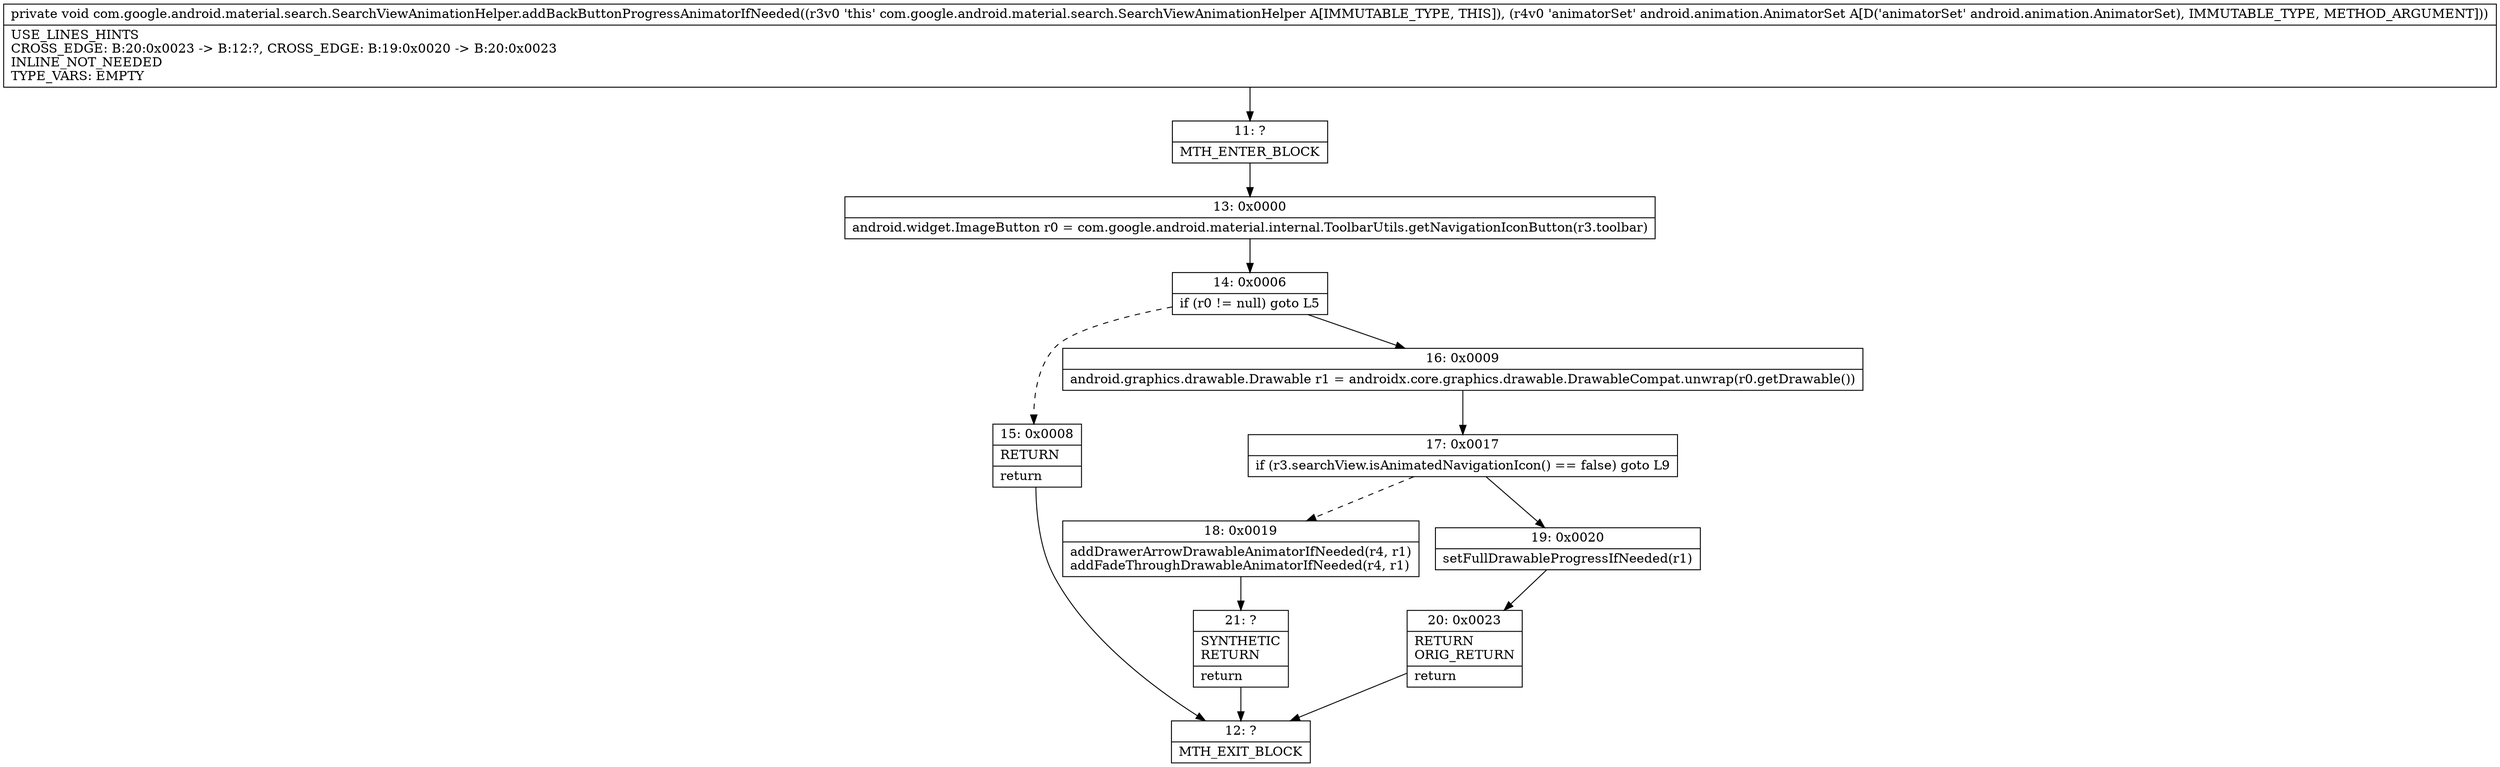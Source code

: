 digraph "CFG forcom.google.android.material.search.SearchViewAnimationHelper.addBackButtonProgressAnimatorIfNeeded(Landroid\/animation\/AnimatorSet;)V" {
Node_11 [shape=record,label="{11\:\ ?|MTH_ENTER_BLOCK\l}"];
Node_13 [shape=record,label="{13\:\ 0x0000|android.widget.ImageButton r0 = com.google.android.material.internal.ToolbarUtils.getNavigationIconButton(r3.toolbar)\l}"];
Node_14 [shape=record,label="{14\:\ 0x0006|if (r0 != null) goto L5\l}"];
Node_15 [shape=record,label="{15\:\ 0x0008|RETURN\l|return\l}"];
Node_12 [shape=record,label="{12\:\ ?|MTH_EXIT_BLOCK\l}"];
Node_16 [shape=record,label="{16\:\ 0x0009|android.graphics.drawable.Drawable r1 = androidx.core.graphics.drawable.DrawableCompat.unwrap(r0.getDrawable())\l}"];
Node_17 [shape=record,label="{17\:\ 0x0017|if (r3.searchView.isAnimatedNavigationIcon() == false) goto L9\l}"];
Node_18 [shape=record,label="{18\:\ 0x0019|addDrawerArrowDrawableAnimatorIfNeeded(r4, r1)\laddFadeThroughDrawableAnimatorIfNeeded(r4, r1)\l}"];
Node_21 [shape=record,label="{21\:\ ?|SYNTHETIC\lRETURN\l|return\l}"];
Node_19 [shape=record,label="{19\:\ 0x0020|setFullDrawableProgressIfNeeded(r1)\l}"];
Node_20 [shape=record,label="{20\:\ 0x0023|RETURN\lORIG_RETURN\l|return\l}"];
MethodNode[shape=record,label="{private void com.google.android.material.search.SearchViewAnimationHelper.addBackButtonProgressAnimatorIfNeeded((r3v0 'this' com.google.android.material.search.SearchViewAnimationHelper A[IMMUTABLE_TYPE, THIS]), (r4v0 'animatorSet' android.animation.AnimatorSet A[D('animatorSet' android.animation.AnimatorSet), IMMUTABLE_TYPE, METHOD_ARGUMENT]))  | USE_LINES_HINTS\lCROSS_EDGE: B:20:0x0023 \-\> B:12:?, CROSS_EDGE: B:19:0x0020 \-\> B:20:0x0023\lINLINE_NOT_NEEDED\lTYPE_VARS: EMPTY\l}"];
MethodNode -> Node_11;Node_11 -> Node_13;
Node_13 -> Node_14;
Node_14 -> Node_15[style=dashed];
Node_14 -> Node_16;
Node_15 -> Node_12;
Node_16 -> Node_17;
Node_17 -> Node_18[style=dashed];
Node_17 -> Node_19;
Node_18 -> Node_21;
Node_21 -> Node_12;
Node_19 -> Node_20;
Node_20 -> Node_12;
}

